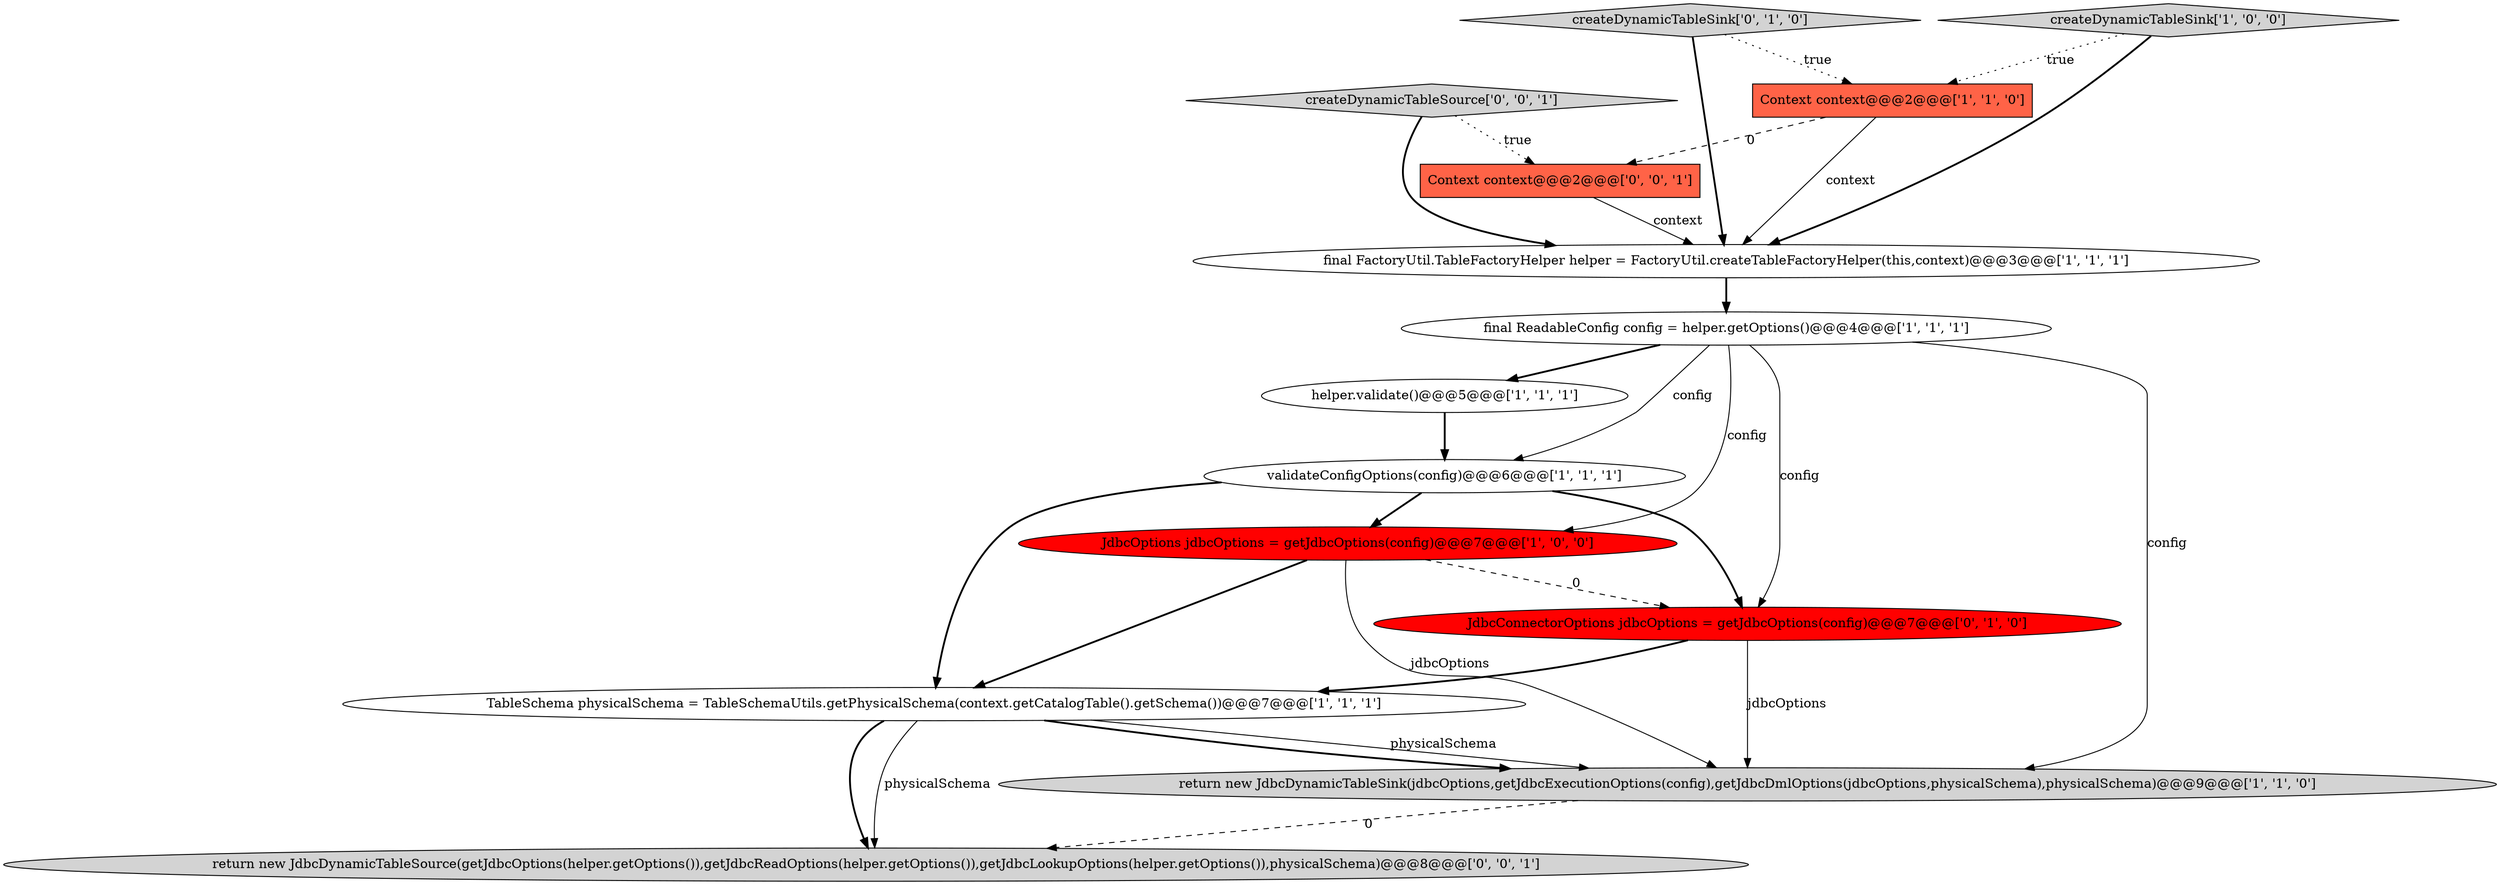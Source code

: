 digraph {
0 [style = filled, label = "JdbcOptions jdbcOptions = getJdbcOptions(config)@@@7@@@['1', '0', '0']", fillcolor = red, shape = ellipse image = "AAA1AAABBB1BBB"];
12 [style = filled, label = "return new JdbcDynamicTableSource(getJdbcOptions(helper.getOptions()),getJdbcReadOptions(helper.getOptions()),getJdbcLookupOptions(helper.getOptions()),physicalSchema)@@@8@@@['0', '0', '1']", fillcolor = lightgray, shape = ellipse image = "AAA0AAABBB3BBB"];
1 [style = filled, label = "helper.validate()@@@5@@@['1', '1', '1']", fillcolor = white, shape = ellipse image = "AAA0AAABBB1BBB"];
4 [style = filled, label = "return new JdbcDynamicTableSink(jdbcOptions,getJdbcExecutionOptions(config),getJdbcDmlOptions(jdbcOptions,physicalSchema),physicalSchema)@@@9@@@['1', '1', '0']", fillcolor = lightgray, shape = ellipse image = "AAA0AAABBB1BBB"];
7 [style = filled, label = "TableSchema physicalSchema = TableSchemaUtils.getPhysicalSchema(context.getCatalogTable().getSchema())@@@7@@@['1', '1', '1']", fillcolor = white, shape = ellipse image = "AAA0AAABBB1BBB"];
13 [style = filled, label = "createDynamicTableSource['0', '0', '1']", fillcolor = lightgray, shape = diamond image = "AAA0AAABBB3BBB"];
8 [style = filled, label = "Context context@@@2@@@['1', '1', '0']", fillcolor = tomato, shape = box image = "AAA0AAABBB1BBB"];
11 [style = filled, label = "Context context@@@2@@@['0', '0', '1']", fillcolor = tomato, shape = box image = "AAA0AAABBB3BBB"];
9 [style = filled, label = "createDynamicTableSink['0', '1', '0']", fillcolor = lightgray, shape = diamond image = "AAA0AAABBB2BBB"];
3 [style = filled, label = "final FactoryUtil.TableFactoryHelper helper = FactoryUtil.createTableFactoryHelper(this,context)@@@3@@@['1', '1', '1']", fillcolor = white, shape = ellipse image = "AAA0AAABBB1BBB"];
5 [style = filled, label = "createDynamicTableSink['1', '0', '0']", fillcolor = lightgray, shape = diamond image = "AAA0AAABBB1BBB"];
10 [style = filled, label = "JdbcConnectorOptions jdbcOptions = getJdbcOptions(config)@@@7@@@['0', '1', '0']", fillcolor = red, shape = ellipse image = "AAA1AAABBB2BBB"];
2 [style = filled, label = "validateConfigOptions(config)@@@6@@@['1', '1', '1']", fillcolor = white, shape = ellipse image = "AAA0AAABBB1BBB"];
6 [style = filled, label = "final ReadableConfig config = helper.getOptions()@@@4@@@['1', '1', '1']", fillcolor = white, shape = ellipse image = "AAA0AAABBB1BBB"];
5->3 [style = bold, label=""];
10->4 [style = solid, label="jdbcOptions"];
6->4 [style = solid, label="config"];
7->12 [style = bold, label=""];
7->12 [style = solid, label="physicalSchema"];
3->6 [style = bold, label=""];
0->4 [style = solid, label="jdbcOptions"];
7->4 [style = bold, label=""];
2->10 [style = bold, label=""];
10->7 [style = bold, label=""];
0->10 [style = dashed, label="0"];
4->12 [style = dashed, label="0"];
0->7 [style = bold, label=""];
9->8 [style = dotted, label="true"];
6->1 [style = bold, label=""];
2->0 [style = bold, label=""];
13->3 [style = bold, label=""];
6->2 [style = solid, label="config"];
9->3 [style = bold, label=""];
13->11 [style = dotted, label="true"];
1->2 [style = bold, label=""];
7->4 [style = solid, label="physicalSchema"];
2->7 [style = bold, label=""];
5->8 [style = dotted, label="true"];
8->11 [style = dashed, label="0"];
8->3 [style = solid, label="context"];
6->10 [style = solid, label="config"];
11->3 [style = solid, label="context"];
6->0 [style = solid, label="config"];
}
